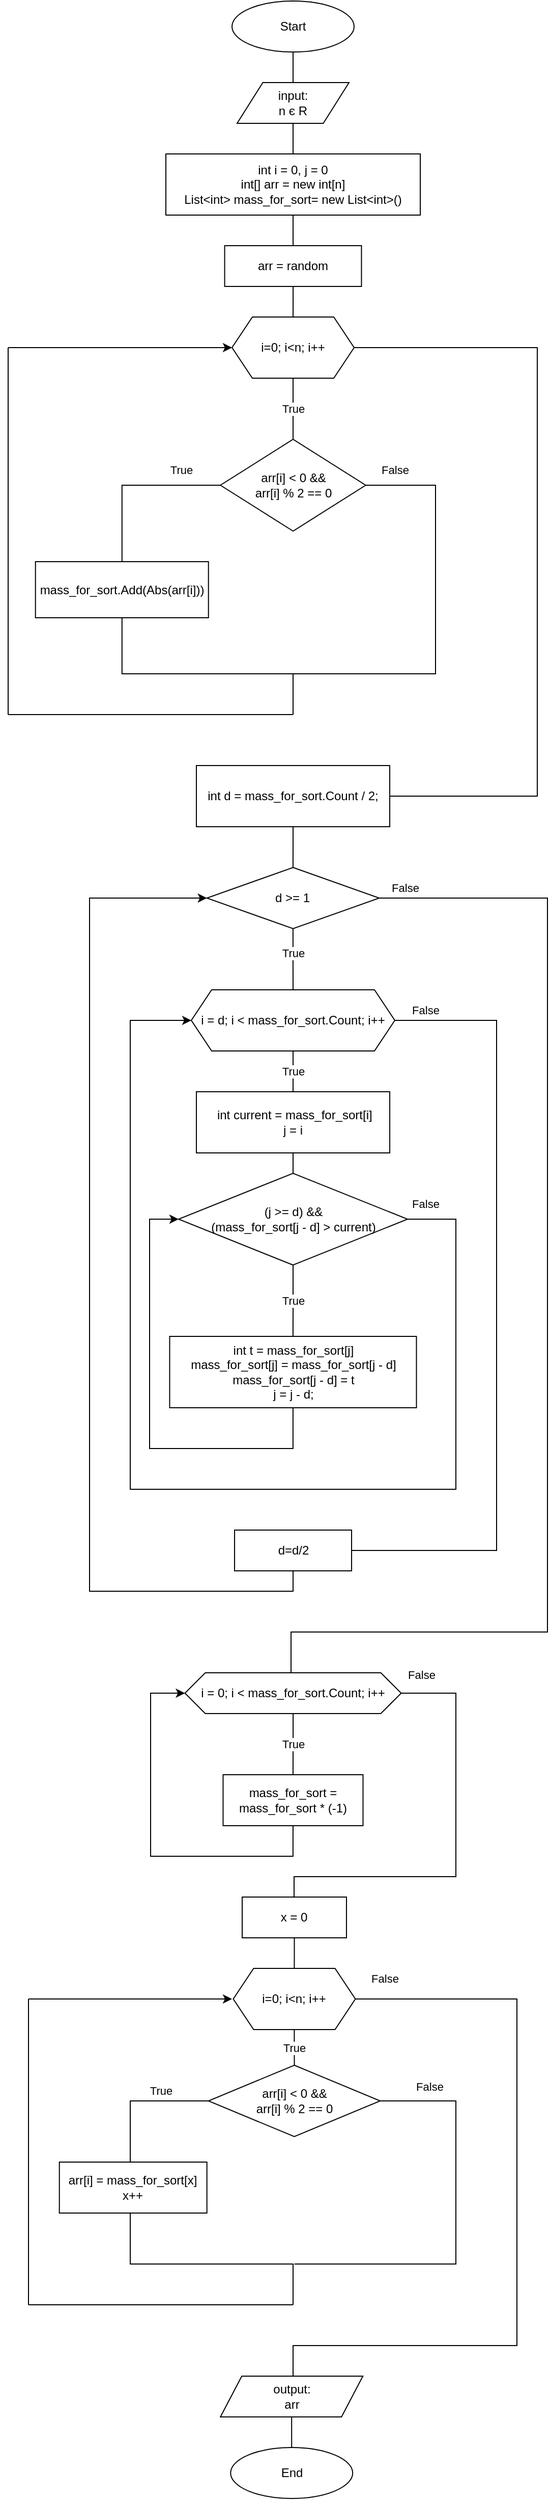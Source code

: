 <mxfile version="15.2.7" type="device"><diagram id="dNvmkGSxElQOUJkRTZuB" name="Страница 1"><mxGraphModel dx="1024" dy="592" grid="1" gridSize="10" guides="1" tooltips="1" connect="1" arrows="1" fold="1" page="1" pageScale="1" pageWidth="827" pageHeight="1169" math="0" shadow="0"><root><mxCell id="0"/><mxCell id="1" parent="0"/><mxCell id="ElQH0uOiBlOP0oTZjTiq-3" value="" style="edgeStyle=orthogonalEdgeStyle;rounded=0;orthogonalLoop=1;jettySize=auto;html=1;endArrow=none;endFill=0;" parent="1" source="ElQH0uOiBlOP0oTZjTiq-1" target="ElQH0uOiBlOP0oTZjTiq-2" edge="1"><mxGeometry relative="1" as="geometry"/></mxCell><mxCell id="ElQH0uOiBlOP0oTZjTiq-1" value="Start" style="ellipse;whiteSpace=wrap;html=1;" parent="1" vertex="1"><mxGeometry x="340" y="20" width="120" height="50" as="geometry"/></mxCell><mxCell id="ElQH0uOiBlOP0oTZjTiq-5" value="" style="edgeStyle=orthogonalEdgeStyle;rounded=0;orthogonalLoop=1;jettySize=auto;html=1;endArrow=none;endFill=0;" parent="1" source="ElQH0uOiBlOP0oTZjTiq-2" target="ElQH0uOiBlOP0oTZjTiq-4" edge="1"><mxGeometry relative="1" as="geometry"/></mxCell><mxCell id="ElQH0uOiBlOP0oTZjTiq-2" value="input:&lt;br&gt;n є R" style="shape=parallelogram;html=1;strokeWidth=1;perimeter=parallelogramPerimeter;whiteSpace=wrap;rounded=0;arcSize=12;size=0.23;" parent="1" vertex="1"><mxGeometry x="345" y="100" width="110" height="40" as="geometry"/></mxCell><mxCell id="ElQH0uOiBlOP0oTZjTiq-7" value="" style="edgeStyle=orthogonalEdgeStyle;rounded=0;orthogonalLoop=1;jettySize=auto;html=1;endArrow=none;endFill=0;" parent="1" source="ElQH0uOiBlOP0oTZjTiq-4" target="ElQH0uOiBlOP0oTZjTiq-6" edge="1"><mxGeometry relative="1" as="geometry"/></mxCell><mxCell id="ElQH0uOiBlOP0oTZjTiq-4" value="int i = 0, j = 0&lt;br&gt;int[] arr = new int[n]&lt;br&gt;List&amp;lt;int&amp;gt; mass_for_sort= new List&amp;lt;int&amp;gt;()" style="rounded=0;whiteSpace=wrap;html=1;" parent="1" vertex="1"><mxGeometry x="275" y="170" width="250" height="60" as="geometry"/></mxCell><mxCell id="ElQH0uOiBlOP0oTZjTiq-18" value="" style="edgeStyle=orthogonalEdgeStyle;rounded=0;orthogonalLoop=1;jettySize=auto;html=1;endArrow=none;endFill=0;" parent="1" source="ElQH0uOiBlOP0oTZjTiq-6" target="ElQH0uOiBlOP0oTZjTiq-8" edge="1"><mxGeometry relative="1" as="geometry"/></mxCell><mxCell id="ElQH0uOiBlOP0oTZjTiq-6" value="arr = random&lt;br&gt;" style="rounded=0;whiteSpace=wrap;html=1;" parent="1" vertex="1"><mxGeometry x="332.78" y="260" width="134.45" height="40" as="geometry"/></mxCell><mxCell id="ElQH0uOiBlOP0oTZjTiq-10" value="True" style="edgeStyle=orthogonalEdgeStyle;rounded=0;orthogonalLoop=1;jettySize=auto;html=1;endArrow=none;endFill=0;" parent="1" source="ElQH0uOiBlOP0oTZjTiq-8" target="ElQH0uOiBlOP0oTZjTiq-9" edge="1"><mxGeometry x="-0.0" relative="1" as="geometry"><mxPoint as="offset"/></mxGeometry></mxCell><mxCell id="ElQH0uOiBlOP0oTZjTiq-26" style="edgeStyle=orthogonalEdgeStyle;rounded=0;orthogonalLoop=1;jettySize=auto;html=1;endArrow=none;endFill=0;" parent="1" source="ElQH0uOiBlOP0oTZjTiq-8" target="ElQH0uOiBlOP0oTZjTiq-14" edge="1"><mxGeometry relative="1" as="geometry"><Array as="points"><mxPoint x="640" y="360"/><mxPoint x="640" y="800"/></Array></mxGeometry></mxCell><mxCell id="ElQH0uOiBlOP0oTZjTiq-8" value="i=0; i&amp;lt;n; i++" style="shape=hexagon;perimeter=hexagonPerimeter2;whiteSpace=wrap;html=1;fixedSize=1;" parent="1" vertex="1"><mxGeometry x="340.01" y="330" width="120" height="60" as="geometry"/></mxCell><mxCell id="ElQH0uOiBlOP0oTZjTiq-61" value="True" style="edgeStyle=orthogonalEdgeStyle;rounded=0;orthogonalLoop=1;jettySize=auto;html=1;endArrow=none;endFill=0;" parent="1" source="ElQH0uOiBlOP0oTZjTiq-9" target="ElQH0uOiBlOP0oTZjTiq-60" edge="1"><mxGeometry x="-0.55" y="-15" relative="1" as="geometry"><mxPoint as="offset"/></mxGeometry></mxCell><mxCell id="ElQH0uOiBlOP0oTZjTiq-64" value="False" style="edgeStyle=orthogonalEdgeStyle;rounded=0;orthogonalLoop=1;jettySize=auto;html=1;endArrow=none;endFill=0;" parent="1" source="ElQH0uOiBlOP0oTZjTiq-9" edge="1"><mxGeometry x="-0.855" y="15" relative="1" as="geometry"><mxPoint x="399.995" y="680" as="targetPoint"/><Array as="points"><mxPoint x="540" y="495"/><mxPoint x="540" y="680"/></Array><mxPoint as="offset"/></mxGeometry></mxCell><mxCell id="ElQH0uOiBlOP0oTZjTiq-9" value="arr[i] &amp;lt; 0 &amp;amp;&amp;amp; &lt;br&gt;arr[i] % 2 == 0" style="rhombus;whiteSpace=wrap;html=1;direction=west;" parent="1" vertex="1"><mxGeometry x="328.61" y="450" width="142.77" height="90" as="geometry"/></mxCell><mxCell id="ElQH0uOiBlOP0oTZjTiq-28" value="" style="edgeStyle=orthogonalEdgeStyle;rounded=0;orthogonalLoop=1;jettySize=auto;html=1;endArrow=none;endFill=0;" parent="1" source="ElQH0uOiBlOP0oTZjTiq-14" target="ElQH0uOiBlOP0oTZjTiq-27" edge="1"><mxGeometry relative="1" as="geometry"/></mxCell><mxCell id="ElQH0uOiBlOP0oTZjTiq-14" value="int d = mass_for_sort.Count / 2;" style="rounded=0;whiteSpace=wrap;html=1;" parent="1" vertex="1"><mxGeometry x="305" y="770" width="190.01" height="60" as="geometry"/></mxCell><mxCell id="ElQH0uOiBlOP0oTZjTiq-30" value="True" style="edgeStyle=orthogonalEdgeStyle;rounded=0;orthogonalLoop=1;jettySize=auto;html=1;endArrow=none;endFill=0;" parent="1" source="ElQH0uOiBlOP0oTZjTiq-27" target="ElQH0uOiBlOP0oTZjTiq-29" edge="1"><mxGeometry x="-0.2" relative="1" as="geometry"><mxPoint as="offset"/></mxGeometry></mxCell><mxCell id="ElQH0uOiBlOP0oTZjTiq-45" value="False" style="edgeStyle=orthogonalEdgeStyle;rounded=0;orthogonalLoop=1;jettySize=auto;html=1;endArrow=none;endFill=0;" parent="1" source="ElQH0uOiBlOP0oTZjTiq-27" target="ElQH0uOiBlOP0oTZjTiq-44" edge="1"><mxGeometry x="-0.957" y="10" relative="1" as="geometry"><Array as="points"><mxPoint x="650" y="900"/><mxPoint x="650" y="1620"/><mxPoint x="398" y="1620"/></Array><mxPoint as="offset"/></mxGeometry></mxCell><mxCell id="ElQH0uOiBlOP0oTZjTiq-27" value="d &amp;gt;= 1" style="rhombus;whiteSpace=wrap;html=1;" parent="1" vertex="1"><mxGeometry x="315.34" y="870" width="169.31" height="60" as="geometry"/></mxCell><mxCell id="ElQH0uOiBlOP0oTZjTiq-33" value="True" style="edgeStyle=orthogonalEdgeStyle;rounded=0;orthogonalLoop=1;jettySize=auto;html=1;endArrow=none;endFill=0;" parent="1" source="ElQH0uOiBlOP0oTZjTiq-29" target="ElQH0uOiBlOP0oTZjTiq-32" edge="1"><mxGeometry relative="1" as="geometry"/></mxCell><mxCell id="ElQH0uOiBlOP0oTZjTiq-41" value="False" style="edgeStyle=orthogonalEdgeStyle;rounded=0;orthogonalLoop=1;jettySize=auto;html=1;endArrow=none;endFill=0;" parent="1" source="ElQH0uOiBlOP0oTZjTiq-29" target="ElQH0uOiBlOP0oTZjTiq-40" edge="1"><mxGeometry x="-0.921" y="10" relative="1" as="geometry"><Array as="points"><mxPoint x="600" y="1020"/><mxPoint x="600" y="1540"/></Array><mxPoint as="offset"/></mxGeometry></mxCell><mxCell id="ElQH0uOiBlOP0oTZjTiq-29" value="i = d; i &amp;lt; mass_for_sort.Count; i++" style="shape=hexagon;perimeter=hexagonPerimeter2;whiteSpace=wrap;html=1;fixedSize=1;" parent="1" vertex="1"><mxGeometry x="300" y="990" width="199.99" height="60" as="geometry"/></mxCell><mxCell id="ElQH0uOiBlOP0oTZjTiq-35" value="" style="edgeStyle=orthogonalEdgeStyle;rounded=0;orthogonalLoop=1;jettySize=auto;html=1;endArrow=none;endFill=0;" parent="1" source="ElQH0uOiBlOP0oTZjTiq-32" target="ElQH0uOiBlOP0oTZjTiq-34" edge="1"><mxGeometry relative="1" as="geometry"/></mxCell><mxCell id="ElQH0uOiBlOP0oTZjTiq-32" value="&lt;div&gt;&amp;nbsp;int current = mass_for_sort[i]&lt;/div&gt;&lt;div&gt;j = i&lt;/div&gt;" style="rounded=0;whiteSpace=wrap;html=1;" parent="1" vertex="1"><mxGeometry x="305.01" y="1090" width="190.01" height="60" as="geometry"/></mxCell><mxCell id="ElQH0uOiBlOP0oTZjTiq-37" value="True" style="edgeStyle=orthogonalEdgeStyle;rounded=0;orthogonalLoop=1;jettySize=auto;html=1;endArrow=none;endFill=0;" parent="1" source="ElQH0uOiBlOP0oTZjTiq-34" target="ElQH0uOiBlOP0oTZjTiq-36" edge="1"><mxGeometry relative="1" as="geometry"/></mxCell><mxCell id="ElQH0uOiBlOP0oTZjTiq-39" value="False" style="edgeStyle=orthogonalEdgeStyle;rounded=0;orthogonalLoop=1;jettySize=auto;html=1;entryX=0;entryY=0.5;entryDx=0;entryDy=0;endArrow=classic;endFill=1;" parent="1" source="ElQH0uOiBlOP0oTZjTiq-34" target="ElQH0uOiBlOP0oTZjTiq-29" edge="1"><mxGeometry x="-0.97" y="15" relative="1" as="geometry"><Array as="points"><mxPoint x="560" y="1215"/><mxPoint x="560" y="1480"/><mxPoint x="240" y="1480"/><mxPoint x="240" y="1020"/></Array><mxPoint as="offset"/></mxGeometry></mxCell><mxCell id="ElQH0uOiBlOP0oTZjTiq-34" value="(j &amp;gt;= d) &amp;amp;&amp;amp; &lt;br&gt;(mass_for_sort[j - d] &amp;gt; current)" style="rhombus;whiteSpace=wrap;html=1;direction=west;" parent="1" vertex="1"><mxGeometry x="287.5" y="1170" width="224.99" height="90" as="geometry"/></mxCell><mxCell id="ElQH0uOiBlOP0oTZjTiq-38" style="edgeStyle=orthogonalEdgeStyle;rounded=0;orthogonalLoop=1;jettySize=auto;html=1;entryX=1;entryY=0.5;entryDx=0;entryDy=0;endArrow=classic;endFill=1;" parent="1" source="ElQH0uOiBlOP0oTZjTiq-36" target="ElQH0uOiBlOP0oTZjTiq-34" edge="1"><mxGeometry relative="1" as="geometry"><Array as="points"><mxPoint x="400" y="1440"/><mxPoint x="259" y="1440"/><mxPoint x="259" y="1215"/></Array></mxGeometry></mxCell><mxCell id="ElQH0uOiBlOP0oTZjTiq-36" value="int t = mass_for_sort[j]&lt;br&gt;mass_for_sort[j] = mass_for_sort[j - d]&lt;br&gt;mass_for_sort[j - d] = t&lt;br&gt;j = j - d;" style="rounded=0;whiteSpace=wrap;html=1;" parent="1" vertex="1"><mxGeometry x="278.73" y="1330" width="242.52" height="70" as="geometry"/></mxCell><mxCell id="ElQH0uOiBlOP0oTZjTiq-42" style="edgeStyle=orthogonalEdgeStyle;rounded=0;orthogonalLoop=1;jettySize=auto;html=1;entryX=0;entryY=0.5;entryDx=0;entryDy=0;endArrow=classic;endFill=1;" parent="1" source="ElQH0uOiBlOP0oTZjTiq-40" target="ElQH0uOiBlOP0oTZjTiq-27" edge="1"><mxGeometry relative="1" as="geometry"><Array as="points"><mxPoint x="400" y="1580"/><mxPoint x="200" y="1580"/><mxPoint x="200" y="900"/></Array></mxGeometry></mxCell><mxCell id="ElQH0uOiBlOP0oTZjTiq-40" value="d=d/2" style="rounded=0;whiteSpace=wrap;html=1;" parent="1" vertex="1"><mxGeometry x="342.51" y="1520" width="115" height="40" as="geometry"/></mxCell><mxCell id="ElQH0uOiBlOP0oTZjTiq-48" value="True" style="edgeStyle=orthogonalEdgeStyle;rounded=0;orthogonalLoop=1;jettySize=auto;html=1;endArrow=none;endFill=0;" parent="1" source="ElQH0uOiBlOP0oTZjTiq-44" target="ElQH0uOiBlOP0oTZjTiq-47" edge="1"><mxGeometry relative="1" as="geometry"/></mxCell><mxCell id="ElQH0uOiBlOP0oTZjTiq-55" value="False" style="edgeStyle=orthogonalEdgeStyle;rounded=0;orthogonalLoop=1;jettySize=auto;html=1;endArrow=none;endFill=0;" parent="1" source="ElQH0uOiBlOP0oTZjTiq-44" target="ElQH0uOiBlOP0oTZjTiq-54" edge="1"><mxGeometry x="-0.904" y="18" relative="1" as="geometry"><Array as="points"><mxPoint x="560" y="1680"/><mxPoint x="560" y="1860"/><mxPoint x="401" y="1860"/></Array><mxPoint as="offset"/></mxGeometry></mxCell><mxCell id="ElQH0uOiBlOP0oTZjTiq-44" value="i = 0; i &amp;lt; mass_for_sort.Count; i++" style="shape=hexagon;perimeter=hexagonPerimeter2;whiteSpace=wrap;html=1;fixedSize=1;" parent="1" vertex="1"><mxGeometry x="293.75" y="1660" width="212.49" height="40" as="geometry"/></mxCell><mxCell id="ElQH0uOiBlOP0oTZjTiq-50" style="edgeStyle=orthogonalEdgeStyle;rounded=0;orthogonalLoop=1;jettySize=auto;html=1;entryX=0;entryY=0.5;entryDx=0;entryDy=0;endArrow=classic;endFill=1;" parent="1" source="ElQH0uOiBlOP0oTZjTiq-47" target="ElQH0uOiBlOP0oTZjTiq-44" edge="1"><mxGeometry relative="1" as="geometry"><Array as="points"><mxPoint x="400" y="1840"/><mxPoint x="260" y="1840"/><mxPoint x="260" y="1680"/></Array></mxGeometry></mxCell><mxCell id="ElQH0uOiBlOP0oTZjTiq-47" value="mass_for_sort = mass_for_sort&amp;nbsp;* (-1)" style="rounded=0;whiteSpace=wrap;html=1;" parent="1" vertex="1"><mxGeometry x="331.24" y="1760" width="137.51" height="50" as="geometry"/></mxCell><mxCell id="ElQH0uOiBlOP0oTZjTiq-57" value="" style="edgeStyle=orthogonalEdgeStyle;rounded=0;orthogonalLoop=1;jettySize=auto;html=1;endArrow=none;endFill=0;" parent="1" source="ElQH0uOiBlOP0oTZjTiq-54" target="ElQH0uOiBlOP0oTZjTiq-56" edge="1"><mxGeometry relative="1" as="geometry"/></mxCell><mxCell id="ElQH0uOiBlOP0oTZjTiq-54" value="x = 0" style="rounded=0;whiteSpace=wrap;html=1;" parent="1" vertex="1"><mxGeometry x="350" y="1880" width="102.49" height="40" as="geometry"/></mxCell><mxCell id="ElQH0uOiBlOP0oTZjTiq-59" value="True" style="edgeStyle=orthogonalEdgeStyle;rounded=0;orthogonalLoop=1;jettySize=auto;html=1;endArrow=none;endFill=0;" parent="1" source="ElQH0uOiBlOP0oTZjTiq-56" target="ElQH0uOiBlOP0oTZjTiq-58" edge="1"><mxGeometry relative="1" as="geometry"/></mxCell><mxCell id="ElQH0uOiBlOP0oTZjTiq-81" value="False" style="edgeStyle=orthogonalEdgeStyle;rounded=0;orthogonalLoop=1;jettySize=auto;html=1;endArrow=none;endFill=0;" parent="1" source="ElQH0uOiBlOP0oTZjTiq-56" target="ElQH0uOiBlOP0oTZjTiq-80" edge="1"><mxGeometry x="-0.923" y="20" relative="1" as="geometry"><Array as="points"><mxPoint x="620" y="1980"/><mxPoint x="620" y="2320"/><mxPoint x="400" y="2320"/></Array><mxPoint as="offset"/></mxGeometry></mxCell><mxCell id="ElQH0uOiBlOP0oTZjTiq-56" value="i=0; i&amp;lt;n; i++" style="shape=hexagon;perimeter=hexagonPerimeter2;whiteSpace=wrap;html=1;fixedSize=1;" parent="1" vertex="1"><mxGeometry x="341.24" y="1950" width="120" height="60" as="geometry"/></mxCell><mxCell id="ElQH0uOiBlOP0oTZjTiq-71" value="True" style="edgeStyle=orthogonalEdgeStyle;rounded=0;orthogonalLoop=1;jettySize=auto;html=1;endArrow=none;endFill=0;" parent="1" source="ElQH0uOiBlOP0oTZjTiq-58" target="ElQH0uOiBlOP0oTZjTiq-70" edge="1"><mxGeometry x="-0.315" y="-10" relative="1" as="geometry"><Array as="points"><mxPoint x="240" y="2080"/></Array><mxPoint as="offset"/></mxGeometry></mxCell><mxCell id="ElQH0uOiBlOP0oTZjTiq-74" value="False" style="edgeStyle=orthogonalEdgeStyle;rounded=0;orthogonalLoop=1;jettySize=auto;html=1;endArrow=none;endFill=0;" parent="1" source="ElQH0uOiBlOP0oTZjTiq-58" edge="1"><mxGeometry x="-0.754" y="14" relative="1" as="geometry"><mxPoint x="401.24" y="2240" as="targetPoint"/><Array as="points"><mxPoint x="560" y="2080"/><mxPoint x="560" y="2240"/></Array><mxPoint as="offset"/></mxGeometry></mxCell><mxCell id="ElQH0uOiBlOP0oTZjTiq-58" value="arr[i] &amp;lt; 0 &amp;amp;&amp;amp; &lt;br&gt;arr[i] % 2 == 0" style="rhombus;whiteSpace=wrap;html=1;" parent="1" vertex="1"><mxGeometry x="316.86" y="2045" width="168.76" height="70" as="geometry"/></mxCell><mxCell id="ElQH0uOiBlOP0oTZjTiq-63" style="edgeStyle=orthogonalEdgeStyle;rounded=0;orthogonalLoop=1;jettySize=auto;html=1;endArrow=none;endFill=0;" parent="1" source="ElQH0uOiBlOP0oTZjTiq-60" edge="1"><mxGeometry relative="1" as="geometry"><mxPoint x="400" y="680" as="targetPoint"/><Array as="points"><mxPoint x="232" y="680"/></Array></mxGeometry></mxCell><mxCell id="ElQH0uOiBlOP0oTZjTiq-60" value="mass_for_sort.Add(Abs(arr[i]))" style="rounded=0;whiteSpace=wrap;html=1;" parent="1" vertex="1"><mxGeometry x="146.86" y="570" width="170" height="55" as="geometry"/></mxCell><mxCell id="ElQH0uOiBlOP0oTZjTiq-66" value="" style="endArrow=none;html=1;" parent="1" edge="1"><mxGeometry width="50" height="50" relative="1" as="geometry"><mxPoint x="400" y="720" as="sourcePoint"/><mxPoint x="400" y="680" as="targetPoint"/></mxGeometry></mxCell><mxCell id="ElQH0uOiBlOP0oTZjTiq-67" value="" style="endArrow=none;html=1;" parent="1" edge="1"><mxGeometry width="50" height="50" relative="1" as="geometry"><mxPoint x="120" y="720" as="sourcePoint"/><mxPoint x="400" y="720" as="targetPoint"/></mxGeometry></mxCell><mxCell id="ElQH0uOiBlOP0oTZjTiq-68" value="" style="endArrow=none;html=1;" parent="1" edge="1"><mxGeometry width="50" height="50" relative="1" as="geometry"><mxPoint x="120" y="720" as="sourcePoint"/><mxPoint x="120" y="360" as="targetPoint"/></mxGeometry></mxCell><mxCell id="ElQH0uOiBlOP0oTZjTiq-69" value="" style="endArrow=classic;html=1;" parent="1" edge="1"><mxGeometry width="50" height="50" relative="1" as="geometry"><mxPoint x="120" y="360" as="sourcePoint"/><mxPoint x="340" y="360" as="targetPoint"/></mxGeometry></mxCell><mxCell id="ElQH0uOiBlOP0oTZjTiq-73" style="edgeStyle=orthogonalEdgeStyle;rounded=0;orthogonalLoop=1;jettySize=auto;html=1;endArrow=none;endFill=0;" parent="1" source="ElQH0uOiBlOP0oTZjTiq-70" edge="1"><mxGeometry relative="1" as="geometry"><mxPoint x="400" y="2280" as="targetPoint"/><Array as="points"><mxPoint x="240" y="2240"/><mxPoint x="400" y="2240"/></Array></mxGeometry></mxCell><mxCell id="ElQH0uOiBlOP0oTZjTiq-70" value="arr[i] = mass_for_sort[x]&lt;br&gt;x++" style="rounded=0;whiteSpace=wrap;html=1;" parent="1" vertex="1"><mxGeometry x="170.35" y="2140" width="144.99" height="50" as="geometry"/></mxCell><mxCell id="ElQH0uOiBlOP0oTZjTiq-75" value="" style="endArrow=none;html=1;" parent="1" edge="1"><mxGeometry width="50" height="50" relative="1" as="geometry"><mxPoint x="140" y="2280" as="sourcePoint"/><mxPoint x="400" y="2280" as="targetPoint"/></mxGeometry></mxCell><mxCell id="ElQH0uOiBlOP0oTZjTiq-76" value="" style="endArrow=none;html=1;" parent="1" edge="1"><mxGeometry width="50" height="50" relative="1" as="geometry"><mxPoint x="140" y="2280" as="sourcePoint"/><mxPoint x="140" y="1980" as="targetPoint"/></mxGeometry></mxCell><mxCell id="ElQH0uOiBlOP0oTZjTiq-79" value="" style="endArrow=classic;html=1;" parent="1" edge="1"><mxGeometry width="50" height="50" relative="1" as="geometry"><mxPoint x="140" y="1980" as="sourcePoint"/><mxPoint x="340" y="1980" as="targetPoint"/></mxGeometry></mxCell><mxCell id="ElQH0uOiBlOP0oTZjTiq-83" value="" style="edgeStyle=orthogonalEdgeStyle;rounded=0;orthogonalLoop=1;jettySize=auto;html=1;endArrow=none;endFill=0;" parent="1" source="ElQH0uOiBlOP0oTZjTiq-80" target="ElQH0uOiBlOP0oTZjTiq-82" edge="1"><mxGeometry relative="1" as="geometry"/></mxCell><mxCell id="ElQH0uOiBlOP0oTZjTiq-80" value="output:&lt;br&gt;arr" style="shape=parallelogram;html=1;strokeWidth=1;perimeter=parallelogramPerimeter;whiteSpace=wrap;rounded=0;arcSize=12;size=0.15;" parent="1" vertex="1"><mxGeometry x="328.61" y="2350" width="140" height="40" as="geometry"/></mxCell><mxCell id="ElQH0uOiBlOP0oTZjTiq-82" value="End" style="ellipse;whiteSpace=wrap;html=1;" parent="1" vertex="1"><mxGeometry x="338.61" y="2420" width="120" height="50" as="geometry"/></mxCell></root></mxGraphModel></diagram></mxfile>